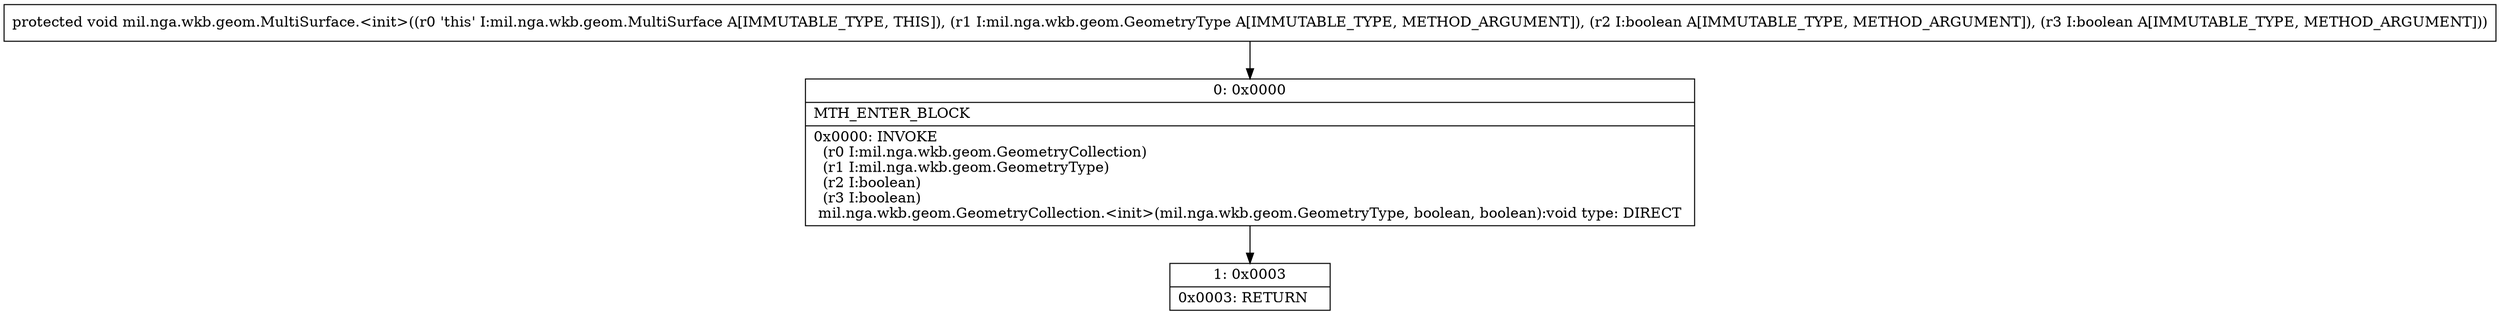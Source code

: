 digraph "CFG formil.nga.wkb.geom.MultiSurface.\<init\>(Lmil\/nga\/wkb\/geom\/GeometryType;ZZ)V" {
Node_0 [shape=record,label="{0\:\ 0x0000|MTH_ENTER_BLOCK\l|0x0000: INVOKE  \l  (r0 I:mil.nga.wkb.geom.GeometryCollection)\l  (r1 I:mil.nga.wkb.geom.GeometryType)\l  (r2 I:boolean)\l  (r3 I:boolean)\l mil.nga.wkb.geom.GeometryCollection.\<init\>(mil.nga.wkb.geom.GeometryType, boolean, boolean):void type: DIRECT \l}"];
Node_1 [shape=record,label="{1\:\ 0x0003|0x0003: RETURN   \l}"];
MethodNode[shape=record,label="{protected void mil.nga.wkb.geom.MultiSurface.\<init\>((r0 'this' I:mil.nga.wkb.geom.MultiSurface A[IMMUTABLE_TYPE, THIS]), (r1 I:mil.nga.wkb.geom.GeometryType A[IMMUTABLE_TYPE, METHOD_ARGUMENT]), (r2 I:boolean A[IMMUTABLE_TYPE, METHOD_ARGUMENT]), (r3 I:boolean A[IMMUTABLE_TYPE, METHOD_ARGUMENT])) }"];
MethodNode -> Node_0;
Node_0 -> Node_1;
}

